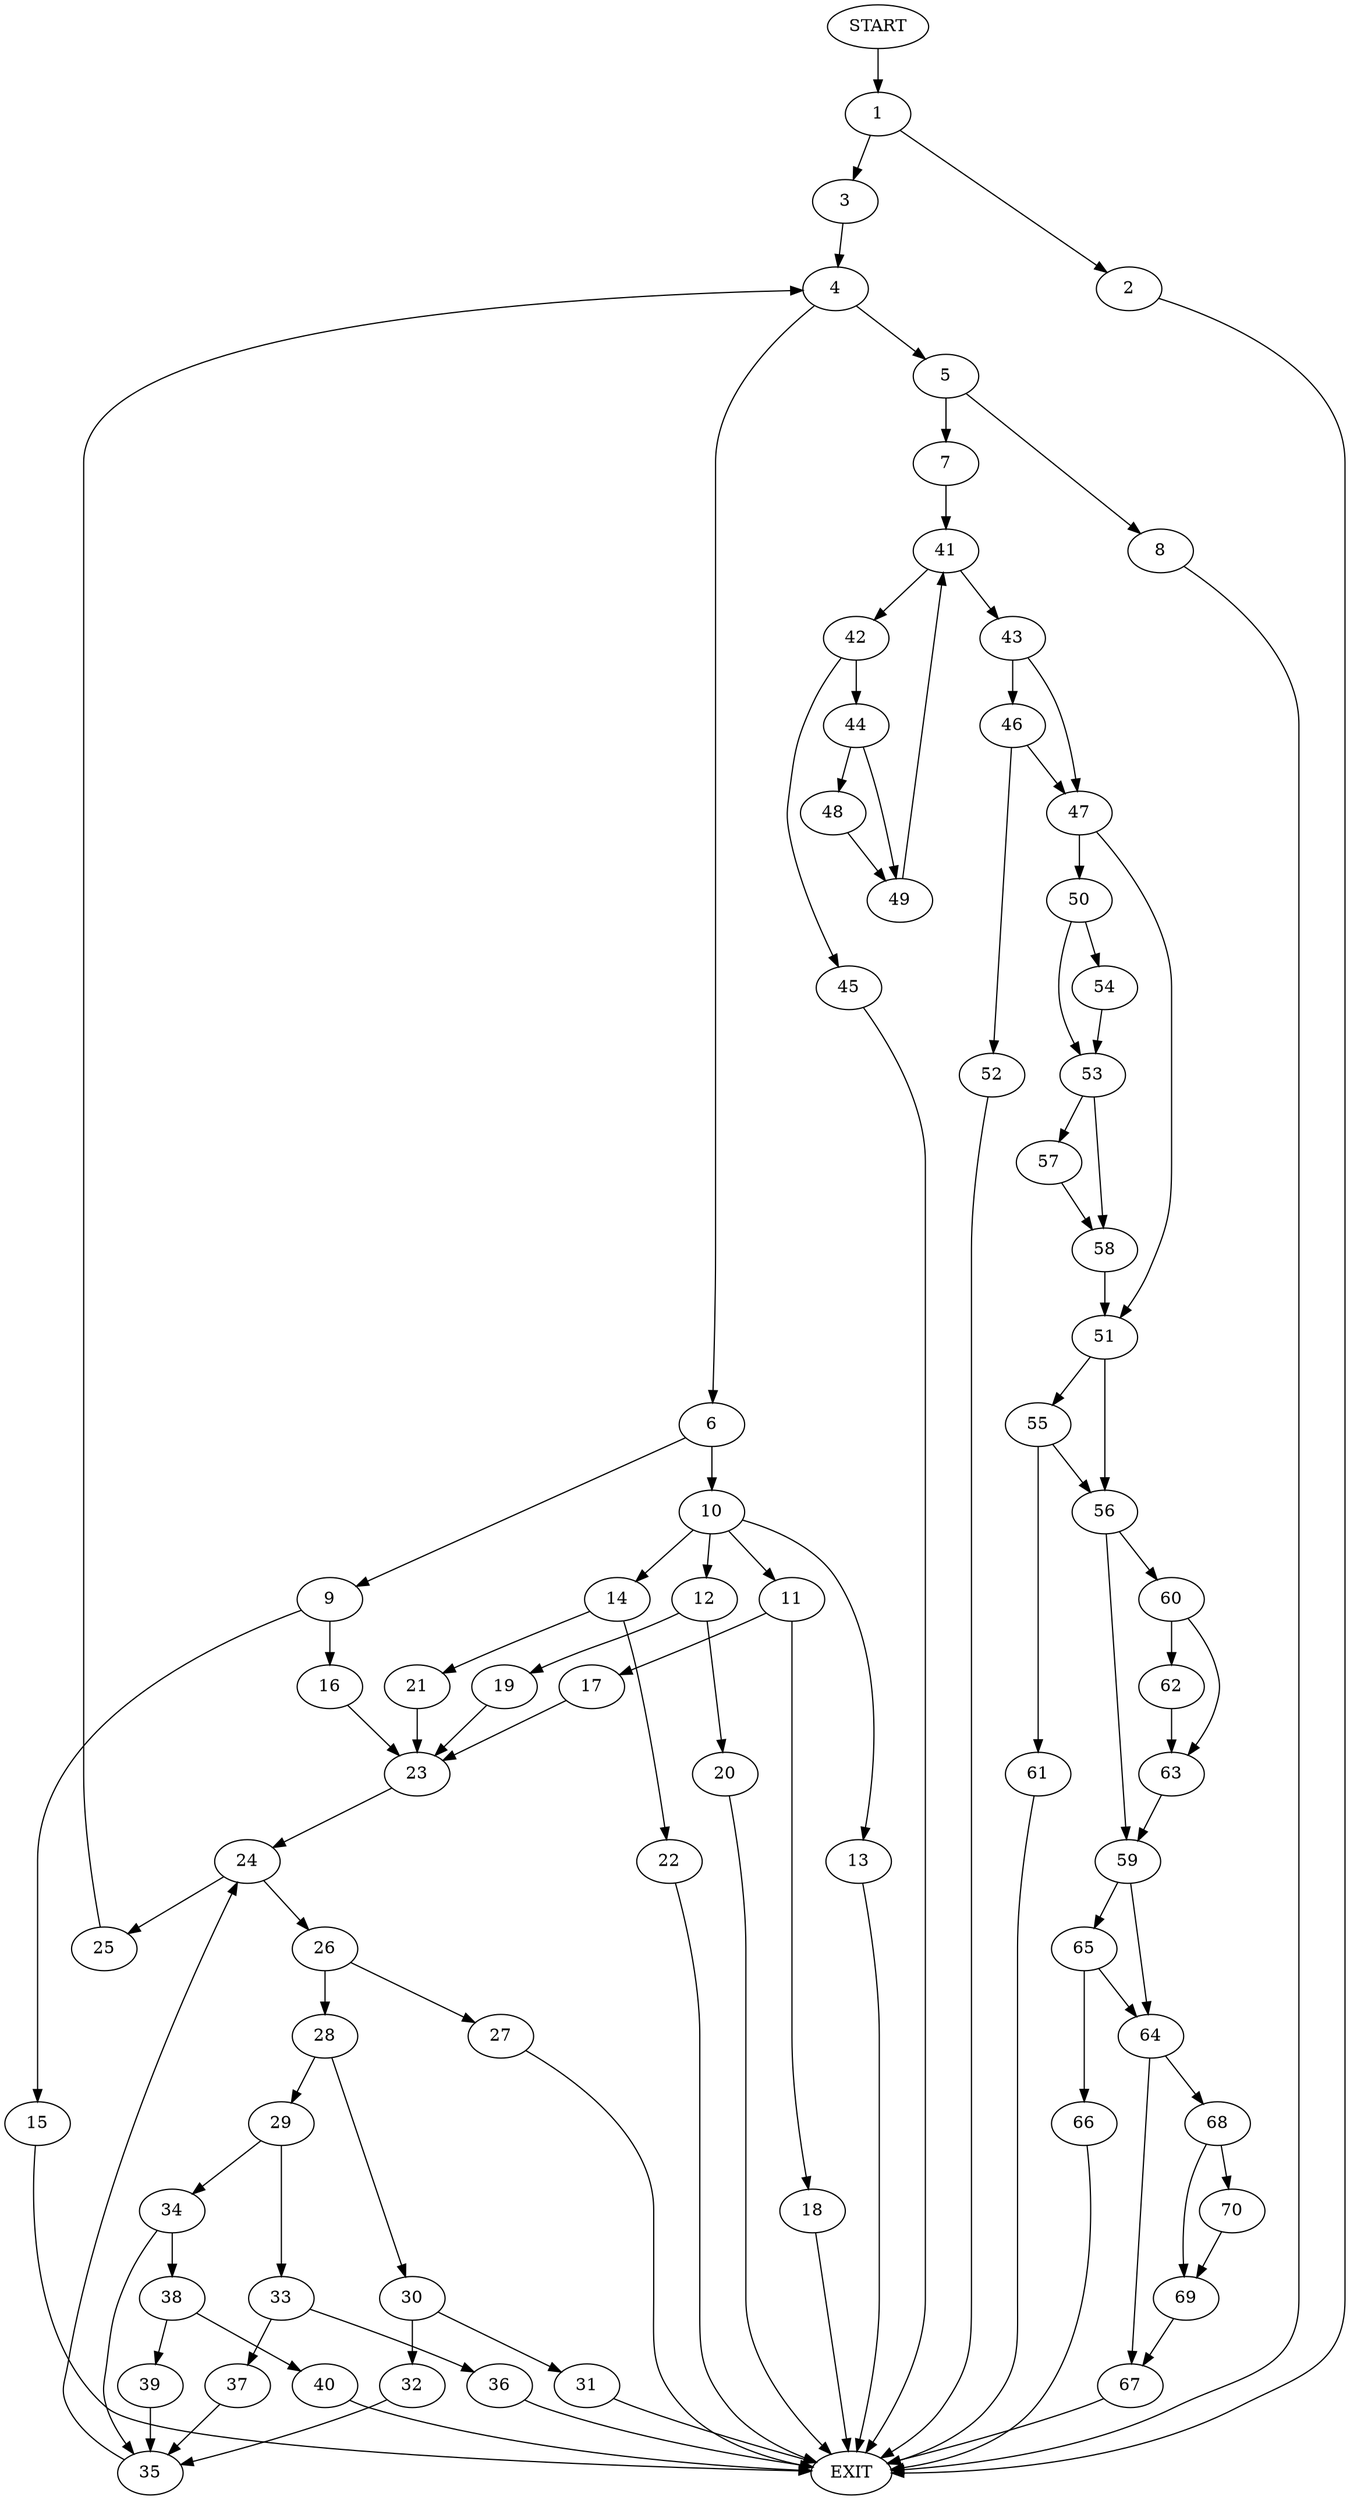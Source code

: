 digraph {
0 [label="START"]
71 [label="EXIT"]
0 -> 1
1 -> 2
1 -> 3
2 -> 71
3 -> 4
4 -> 5
4 -> 6
5 -> 7
5 -> 8
6 -> 9
6 -> 10
10 -> 11
10 -> 12
10 -> 13
10 -> 14
9 -> 15
9 -> 16
11 -> 17
11 -> 18
13 -> 71
12 -> 19
12 -> 20
14 -> 21
14 -> 22
22 -> 71
21 -> 23
23 -> 24
19 -> 23
20 -> 71
17 -> 23
18 -> 71
15 -> 71
16 -> 23
24 -> 25
24 -> 26
26 -> 27
26 -> 28
25 -> 4
27 -> 71
28 -> 29
28 -> 30
30 -> 31
30 -> 32
29 -> 33
29 -> 34
32 -> 35
31 -> 71
35 -> 24
33 -> 36
33 -> 37
34 -> 35
34 -> 38
36 -> 71
37 -> 35
38 -> 39
38 -> 40
40 -> 71
39 -> 35
8 -> 71
7 -> 41
41 -> 42
41 -> 43
42 -> 44
42 -> 45
43 -> 46
43 -> 47
45 -> 71
44 -> 48
44 -> 49
48 -> 49
49 -> 41
47 -> 50
47 -> 51
46 -> 47
46 -> 52
52 -> 71
50 -> 53
50 -> 54
51 -> 55
51 -> 56
54 -> 53
53 -> 57
53 -> 58
58 -> 51
57 -> 58
56 -> 59
56 -> 60
55 -> 61
55 -> 56
61 -> 71
60 -> 62
60 -> 63
59 -> 64
59 -> 65
62 -> 63
63 -> 59
65 -> 64
65 -> 66
64 -> 67
64 -> 68
66 -> 71
68 -> 69
68 -> 70
67 -> 71
69 -> 67
70 -> 69
}
